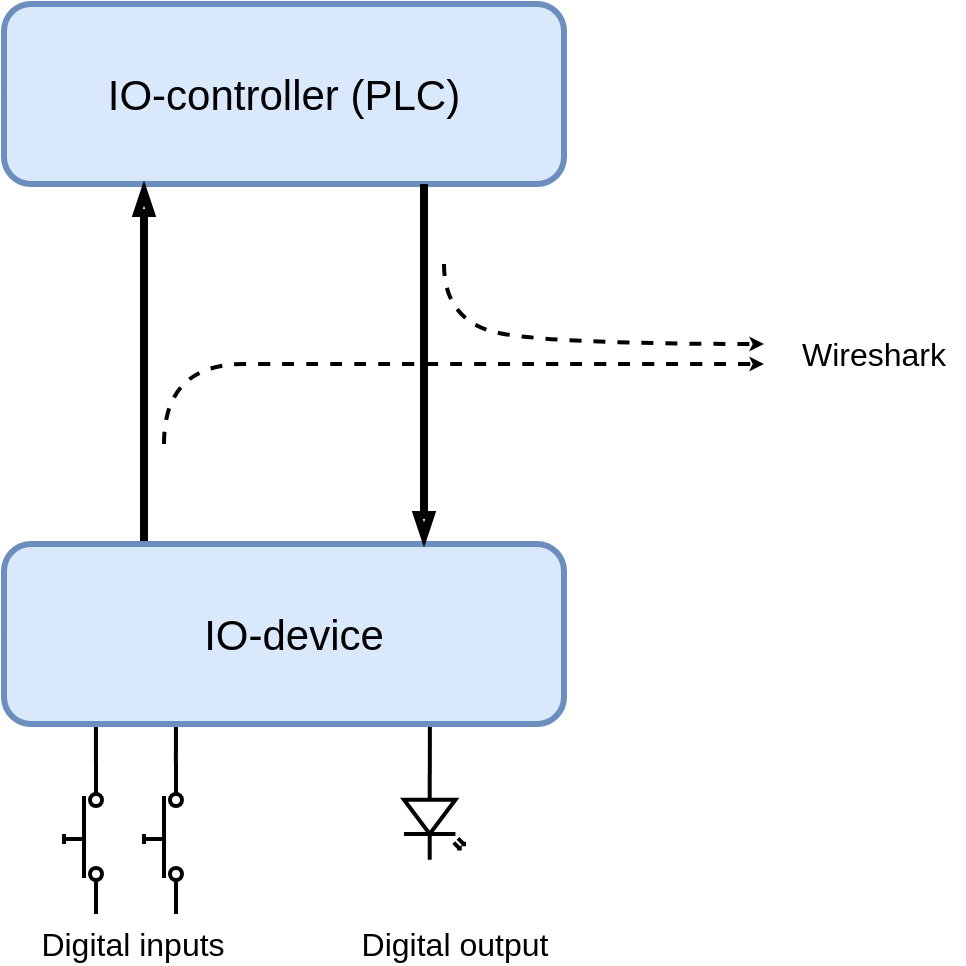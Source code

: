 <mxfile version="12.7.0" type="device"><diagram id="Sqc9-NYhzWLnmHblXexb" name="Page-1"><mxGraphModel dx="1355" dy="776" grid="1" gridSize="10" guides="1" tooltips="1" connect="1" arrows="1" fold="1" page="1" pageScale="1" pageWidth="850" pageHeight="1100" math="0" shadow="0"><root><mxCell id="0"/><mxCell id="1" parent="0"/><mxCell id="LI9TIDrwp6l1QY9bPucM-26" value="" style="group" vertex="1" connectable="0" parent="1"><mxGeometry x="310.005" y="430" width="19" height="145.015" as="geometry"/></mxCell><mxCell id="LI9TIDrwp6l1QY9bPucM-27" value="" style="pointerEvents=1;verticalLabelPosition=bottom;shadow=0;dashed=0;align=center;html=1;verticalAlign=top;shape=mxgraph.electrical.electro-mechanical.push_switch_no;direction=north;strokeWidth=2;perimeterSpacing=0;" vertex="1" parent="LI9TIDrwp6l1QY9bPucM-26"><mxGeometry y="70.005" width="19" height="75.01" as="geometry"/></mxCell><mxCell id="LI9TIDrwp6l1QY9bPucM-28" value="" style="endArrow=none;html=1;strokeWidth=2;fontFamily=Helvetica;fontSize=21;entryX=1;entryY=0.84;entryDx=0;entryDy=0;entryPerimeter=0;" edge="1" parent="LI9TIDrwp6l1QY9bPucM-26" target="LI9TIDrwp6l1QY9bPucM-27"><mxGeometry width="50" height="50" relative="1" as="geometry"><mxPoint x="15.995" as="sourcePoint"/><mxPoint x="-30.005" y="80" as="targetPoint"/></mxGeometry></mxCell><mxCell id="LI9TIDrwp6l1QY9bPucM-22" value="" style="group" vertex="1" connectable="0" parent="1"><mxGeometry x="349.995" y="430" width="19" height="145.015" as="geometry"/></mxCell><mxCell id="LI9TIDrwp6l1QY9bPucM-5" value="" style="pointerEvents=1;verticalLabelPosition=bottom;shadow=0;dashed=0;align=center;html=1;verticalAlign=top;shape=mxgraph.electrical.electro-mechanical.push_switch_no;direction=north;strokeWidth=2;perimeterSpacing=0;" vertex="1" parent="LI9TIDrwp6l1QY9bPucM-22"><mxGeometry y="70.005" width="19" height="75.01" as="geometry"/></mxCell><mxCell id="LI9TIDrwp6l1QY9bPucM-21" value="" style="endArrow=none;html=1;strokeWidth=2;fontFamily=Helvetica;fontSize=21;entryX=1;entryY=0.84;entryDx=0;entryDy=0;entryPerimeter=0;" edge="1" parent="LI9TIDrwp6l1QY9bPucM-22" target="LI9TIDrwp6l1QY9bPucM-5"><mxGeometry width="50" height="50" relative="1" as="geometry"><mxPoint x="15.995" as="sourcePoint"/><mxPoint x="-30.005" y="80" as="targetPoint"/></mxGeometry></mxCell><mxCell id="LI9TIDrwp6l1QY9bPucM-20" value="" style="group" vertex="1" connectable="0" parent="1"><mxGeometry x="480" y="455" width="30" height="92.86" as="geometry"/></mxCell><mxCell id="LI9TIDrwp6l1QY9bPucM-3" value="" style="verticalLabelPosition=bottom;shadow=0;dashed=0;align=center;html=1;verticalAlign=top;shape=mxgraph.electrical.opto_electronics.led_2;pointerEvents=1;direction=south;strokeWidth=2;" vertex="1" parent="LI9TIDrwp6l1QY9bPucM-20"><mxGeometry y="50" width="30" height="42.86" as="geometry"/></mxCell><mxCell id="LI9TIDrwp6l1QY9bPucM-19" value="" style="endArrow=none;html=1;strokeWidth=2;fontFamily=Helvetica;fontSize=21;entryX=0;entryY=0.57;entryDx=0;entryDy=0;entryPerimeter=0;" edge="1" parent="LI9TIDrwp6l1QY9bPucM-20" target="LI9TIDrwp6l1QY9bPucM-3"><mxGeometry width="50" height="50" relative="1" as="geometry"><mxPoint x="13" as="sourcePoint"/><mxPoint x="-190" y="30" as="targetPoint"/></mxGeometry></mxCell><mxCell id="LI9TIDrwp6l1QY9bPucM-2" value="" style="rounded=1;whiteSpace=wrap;html=1;fillColor=#dae8fc;strokeColor=#6c8ebf;strokeWidth=3;" vertex="1" parent="1"><mxGeometry x="280" y="120" width="280" height="90" as="geometry"/></mxCell><mxCell id="LI9TIDrwp6l1QY9bPucM-10" style="edgeStyle=none;rounded=0;orthogonalLoop=1;jettySize=auto;html=1;exitX=0.25;exitY=0;exitDx=0;exitDy=0;entryX=0.25;entryY=1;entryDx=0;entryDy=0;strokeWidth=4;endArrow=blockThin;endFill=0;" edge="1" parent="1" source="LI9TIDrwp6l1QY9bPucM-7" target="LI9TIDrwp6l1QY9bPucM-2"><mxGeometry relative="1" as="geometry"/></mxCell><mxCell id="LI9TIDrwp6l1QY9bPucM-7" value="" style="rounded=1;whiteSpace=wrap;html=1;fillColor=#dae8fc;strokeColor=#6c8ebf;strokeWidth=3;" vertex="1" parent="1"><mxGeometry x="280" y="390" width="280" height="90" as="geometry"/></mxCell><mxCell id="LI9TIDrwp6l1QY9bPucM-11" style="edgeStyle=none;rounded=0;orthogonalLoop=1;jettySize=auto;html=1;exitX=0.75;exitY=1;exitDx=0;exitDy=0;entryX=0.75;entryY=0;entryDx=0;entryDy=0;strokeWidth=4;endArrow=blockThin;endFill=0;" edge="1" parent="1" source="LI9TIDrwp6l1QY9bPucM-2" target="LI9TIDrwp6l1QY9bPucM-7"><mxGeometry relative="1" as="geometry"><mxPoint x="340" y="400" as="sourcePoint"/><mxPoint x="340" y="220" as="targetPoint"/></mxGeometry></mxCell><mxCell id="LI9TIDrwp6l1QY9bPucM-13" value="" style="curved=1;endArrow=classic;html=1;strokeWidth=2;startSize=2;endSize=1;dashed=1;" edge="1" parent="1"><mxGeometry width="50" height="50" relative="1" as="geometry"><mxPoint x="500" y="250" as="sourcePoint"/><mxPoint x="660" y="290" as="targetPoint"/><Array as="points"><mxPoint x="500" y="280"/><mxPoint x="560" y="290"/></Array></mxGeometry></mxCell><mxCell id="LI9TIDrwp6l1QY9bPucM-14" value="" style="curved=1;endArrow=classic;html=1;strokeWidth=2;startSize=2;endSize=1;dashed=1;" edge="1" parent="1"><mxGeometry width="50" height="50" relative="1" as="geometry"><mxPoint x="360" y="340" as="sourcePoint"/><mxPoint x="660" y="300" as="targetPoint"/><Array as="points"><mxPoint x="360" y="300"/><mxPoint x="440" y="300"/></Array></mxGeometry></mxCell><mxCell id="LI9TIDrwp6l1QY9bPucM-16" value="&lt;font face=&quot;Helvetica&quot;&gt;Wireshark&lt;/font&gt;" style="text;html=1;strokeColor=none;fillColor=none;align=center;verticalAlign=middle;whiteSpace=wrap;rounded=0;flipH=0;flipV=1;fontSize=16;fontFamily=Helvetica;fontStyle=0" vertex="1" parent="1"><mxGeometry x="670" y="280" width="90" height="30" as="geometry"/></mxCell><mxCell id="LI9TIDrwp6l1QY9bPucM-17" value="IO-controller (PLC)" style="text;html=1;strokeColor=none;fillColor=none;align=center;verticalAlign=middle;whiteSpace=wrap;rounded=0;fontFamily=Helvetica;fontSize=21;" vertex="1" parent="1"><mxGeometry x="330" y="145" width="180" height="40" as="geometry"/></mxCell><mxCell id="LI9TIDrwp6l1QY9bPucM-18" value="IO-device" style="text;html=1;strokeColor=none;fillColor=none;align=center;verticalAlign=middle;whiteSpace=wrap;rounded=0;fontFamily=Helvetica;fontSize=21;" vertex="1" parent="1"><mxGeometry x="335" y="415" width="180" height="40" as="geometry"/></mxCell><mxCell id="LI9TIDrwp6l1QY9bPucM-29" value="Digital inputs" style="text;html=1;strokeColor=none;fillColor=none;align=center;verticalAlign=middle;whiteSpace=wrap;rounded=0;flipH=0;flipV=1;fontSize=16;fontFamily=Helvetica;fontStyle=0" vertex="1" parent="1"><mxGeometry x="278.99" y="580" width="131.01" height="20" as="geometry"/></mxCell><mxCell id="LI9TIDrwp6l1QY9bPucM-31" value="Digital output" style="text;html=1;strokeColor=none;fillColor=none;align=center;verticalAlign=middle;whiteSpace=wrap;rounded=0;flipH=0;flipV=1;fontSize=16;fontFamily=Helvetica;fontStyle=0" vertex="1" parent="1"><mxGeometry x="440" y="580" width="131.01" height="20" as="geometry"/></mxCell></root></mxGraphModel></diagram></mxfile>
